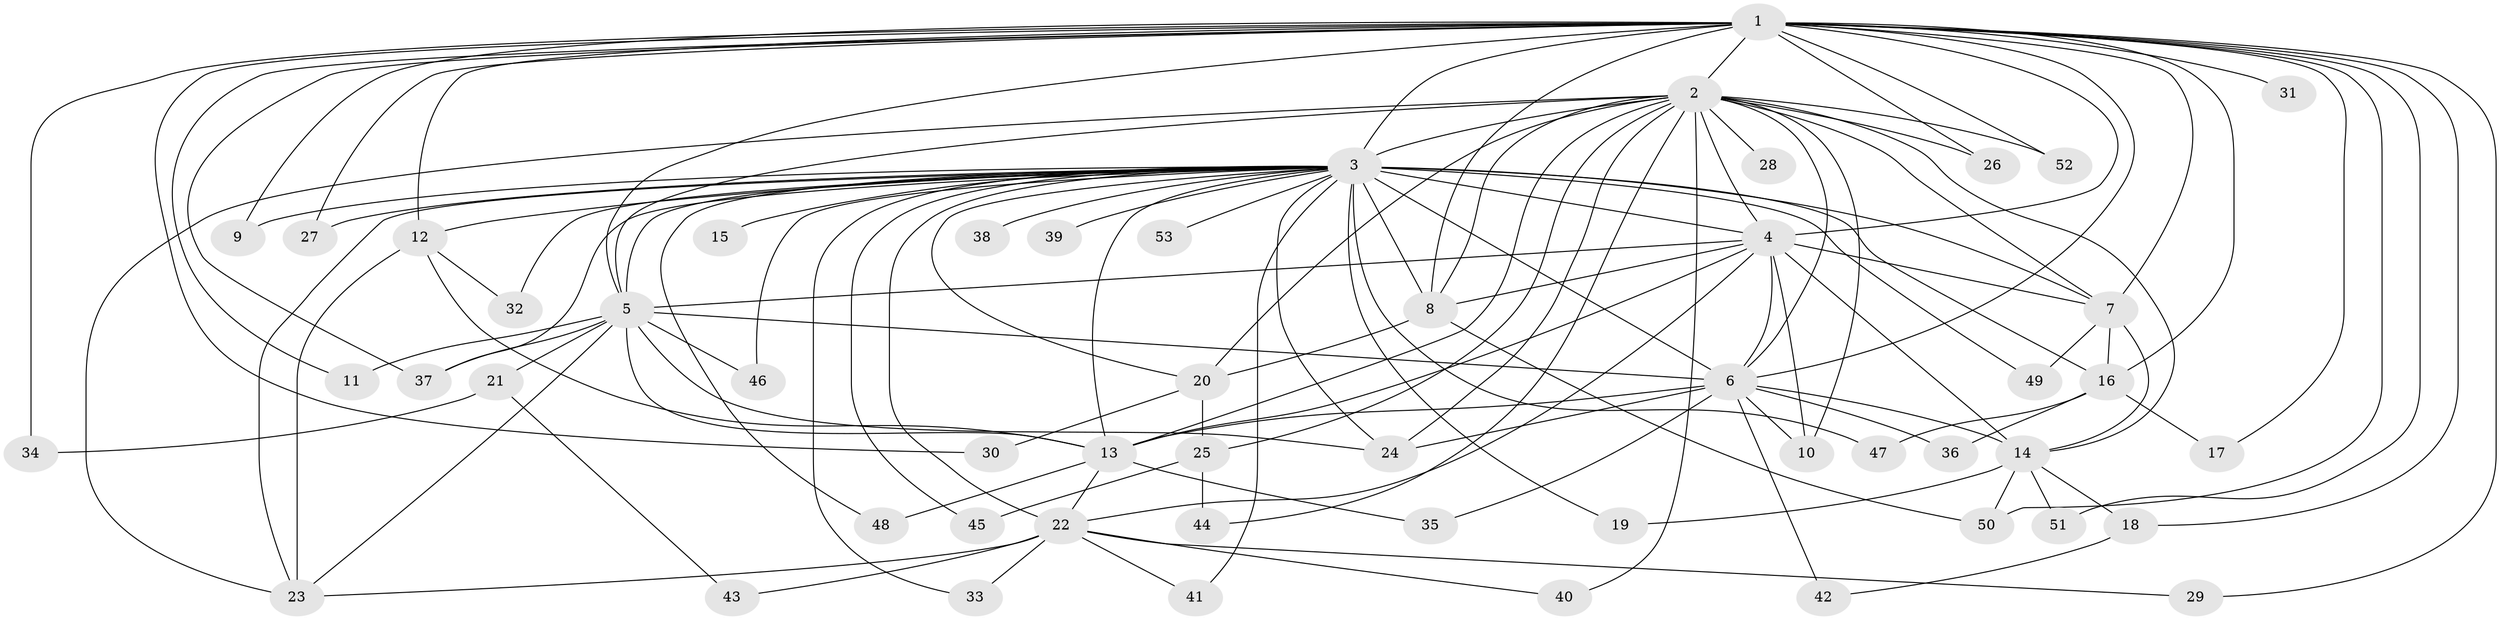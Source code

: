 // original degree distribution, {31: 0.009523809523809525, 26: 0.009523809523809525, 23: 0.009523809523809525, 21: 0.01904761904761905, 25: 0.009523809523809525, 12: 0.009523809523809525, 27: 0.009523809523809525, 17: 0.009523809523809525, 14: 0.009523809523809525, 4: 0.06666666666666667, 2: 0.580952380952381, 3: 0.2, 6: 0.009523809523809525, 9: 0.009523809523809525, 5: 0.02857142857142857, 10: 0.009523809523809525}
// Generated by graph-tools (version 1.1) at 2025/49/03/04/25 22:49:39]
// undirected, 53 vertices, 123 edges
graph export_dot {
  node [color=gray90,style=filled];
  1;
  2;
  3;
  4;
  5;
  6;
  7;
  8;
  9;
  10;
  11;
  12;
  13;
  14;
  15;
  16;
  17;
  18;
  19;
  20;
  21;
  22;
  23;
  24;
  25;
  26;
  27;
  28;
  29;
  30;
  31;
  32;
  33;
  34;
  35;
  36;
  37;
  38;
  39;
  40;
  41;
  42;
  43;
  44;
  45;
  46;
  47;
  48;
  49;
  50;
  51;
  52;
  53;
  1 -- 2 [weight=1.0];
  1 -- 3 [weight=3.0];
  1 -- 4 [weight=3.0];
  1 -- 5 [weight=2.0];
  1 -- 6 [weight=2.0];
  1 -- 7 [weight=1.0];
  1 -- 8 [weight=1.0];
  1 -- 9 [weight=2.0];
  1 -- 11 [weight=1.0];
  1 -- 12 [weight=1.0];
  1 -- 16 [weight=1.0];
  1 -- 17 [weight=1.0];
  1 -- 18 [weight=1.0];
  1 -- 26 [weight=1.0];
  1 -- 27 [weight=1.0];
  1 -- 29 [weight=1.0];
  1 -- 30 [weight=1.0];
  1 -- 31 [weight=1.0];
  1 -- 34 [weight=1.0];
  1 -- 37 [weight=1.0];
  1 -- 50 [weight=1.0];
  1 -- 51 [weight=1.0];
  1 -- 52 [weight=1.0];
  2 -- 3 [weight=4.0];
  2 -- 4 [weight=3.0];
  2 -- 5 [weight=1.0];
  2 -- 6 [weight=3.0];
  2 -- 7 [weight=1.0];
  2 -- 8 [weight=1.0];
  2 -- 10 [weight=1.0];
  2 -- 13 [weight=1.0];
  2 -- 14 [weight=1.0];
  2 -- 20 [weight=1.0];
  2 -- 23 [weight=1.0];
  2 -- 24 [weight=1.0];
  2 -- 25 [weight=1.0];
  2 -- 26 [weight=1.0];
  2 -- 28 [weight=1.0];
  2 -- 40 [weight=1.0];
  2 -- 44 [weight=1.0];
  2 -- 52 [weight=1.0];
  3 -- 4 [weight=6.0];
  3 -- 5 [weight=5.0];
  3 -- 6 [weight=19.0];
  3 -- 7 [weight=1.0];
  3 -- 8 [weight=2.0];
  3 -- 9 [weight=1.0];
  3 -- 12 [weight=2.0];
  3 -- 13 [weight=2.0];
  3 -- 15 [weight=2.0];
  3 -- 16 [weight=2.0];
  3 -- 19 [weight=1.0];
  3 -- 20 [weight=1.0];
  3 -- 22 [weight=2.0];
  3 -- 23 [weight=1.0];
  3 -- 24 [weight=1.0];
  3 -- 27 [weight=1.0];
  3 -- 32 [weight=2.0];
  3 -- 33 [weight=1.0];
  3 -- 37 [weight=1.0];
  3 -- 38 [weight=3.0];
  3 -- 39 [weight=1.0];
  3 -- 41 [weight=1.0];
  3 -- 45 [weight=1.0];
  3 -- 46 [weight=1.0];
  3 -- 47 [weight=1.0];
  3 -- 48 [weight=1.0];
  3 -- 49 [weight=1.0];
  3 -- 53 [weight=1.0];
  4 -- 5 [weight=3.0];
  4 -- 6 [weight=4.0];
  4 -- 7 [weight=4.0];
  4 -- 8 [weight=6.0];
  4 -- 10 [weight=1.0];
  4 -- 13 [weight=1.0];
  4 -- 14 [weight=2.0];
  4 -- 22 [weight=1.0];
  5 -- 6 [weight=2.0];
  5 -- 11 [weight=1.0];
  5 -- 13 [weight=1.0];
  5 -- 21 [weight=1.0];
  5 -- 23 [weight=1.0];
  5 -- 24 [weight=1.0];
  5 -- 37 [weight=1.0];
  5 -- 46 [weight=1.0];
  6 -- 10 [weight=1.0];
  6 -- 13 [weight=1.0];
  6 -- 14 [weight=1.0];
  6 -- 24 [weight=1.0];
  6 -- 35 [weight=1.0];
  6 -- 36 [weight=1.0];
  6 -- 42 [weight=1.0];
  7 -- 14 [weight=1.0];
  7 -- 16 [weight=1.0];
  7 -- 49 [weight=1.0];
  8 -- 20 [weight=1.0];
  8 -- 50 [weight=1.0];
  12 -- 13 [weight=1.0];
  12 -- 23 [weight=1.0];
  12 -- 32 [weight=1.0];
  13 -- 22 [weight=1.0];
  13 -- 35 [weight=1.0];
  13 -- 48 [weight=1.0];
  14 -- 18 [weight=1.0];
  14 -- 19 [weight=2.0];
  14 -- 50 [weight=1.0];
  14 -- 51 [weight=1.0];
  16 -- 17 [weight=1.0];
  16 -- 36 [weight=1.0];
  16 -- 47 [weight=1.0];
  18 -- 42 [weight=1.0];
  20 -- 25 [weight=1.0];
  20 -- 30 [weight=1.0];
  21 -- 34 [weight=1.0];
  21 -- 43 [weight=1.0];
  22 -- 23 [weight=1.0];
  22 -- 29 [weight=1.0];
  22 -- 33 [weight=1.0];
  22 -- 40 [weight=1.0];
  22 -- 41 [weight=1.0];
  22 -- 43 [weight=1.0];
  25 -- 44 [weight=1.0];
  25 -- 45 [weight=1.0];
}

